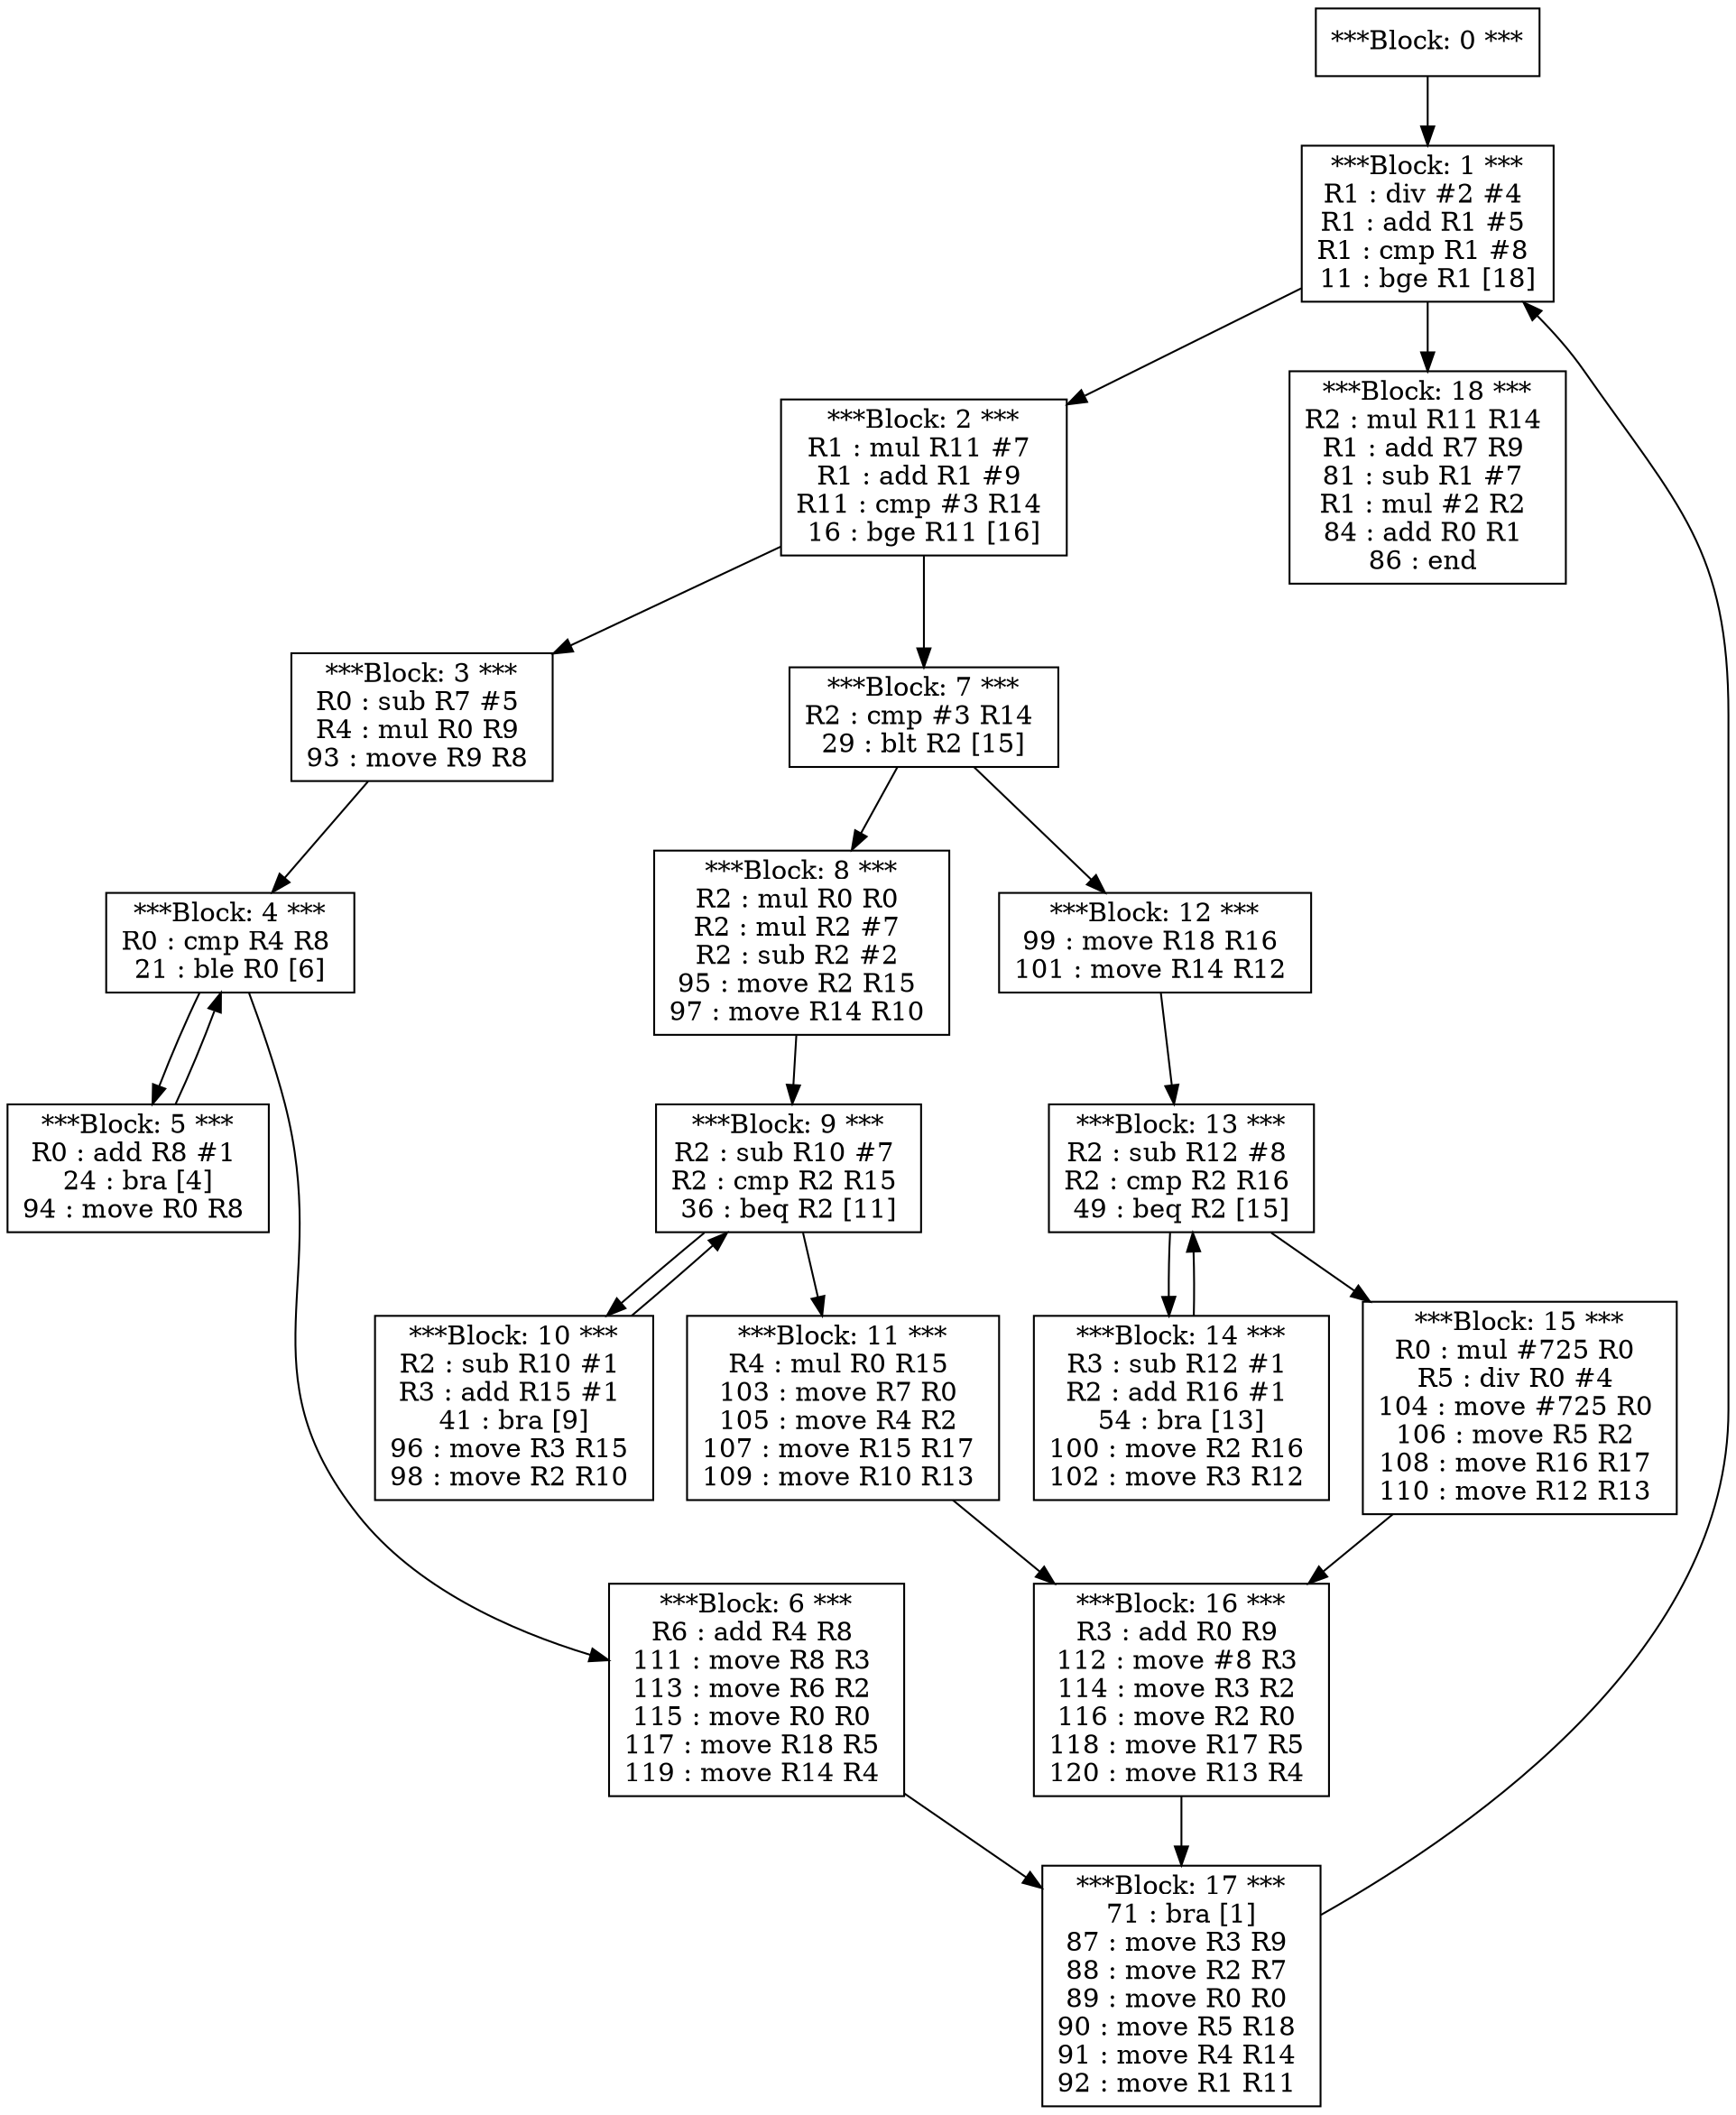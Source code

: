 digraph structs {
0 [shape=record,label="***Block: 0 ***\n"]
1 [shape=record,label="***Block: 1 ***\nR1 : div #2 #4 \nR1 : add R1 #5 \nR1 : cmp R1 #8 \n11 : bge R1 [18]\n"]
2 [shape=record,label="***Block: 2 ***\nR1 : mul R11 #7 \nR1 : add R1 #9 \nR11 : cmp #3 R14 \n16 : bge R11 [16]\n"]
3 [shape=record,label="***Block: 3 ***\nR0 : sub R7 #5 \nR4 : mul R0 R9 \n93 : move R9 R8 \n"]
4 [shape=record,label="***Block: 4 ***\nR0 : cmp R4 R8 \n21 : ble R0 [6]\n"]
5 [shape=record,label="***Block: 5 ***\nR0 : add R8 #1 \n24 : bra [4]\n94 : move R0 R8 \n"]
6 [shape=record,label="***Block: 6 ***\nR6 : add R4 R8 \n111 : move R8 R3 \n113 : move R6 R2 \n115 : move R0 R0 \n117 : move R18 R5 \n119 : move R14 R4 \n"]
17 [shape=record,label="***Block: 17 ***\n71 : bra [1]\n87 : move R3 R9 \n88 : move R2 R7 \n89 : move R0 R0 \n90 : move R5 R18 \n91 : move R4 R14 \n92 : move R1 R11 \n"]
7 [shape=record,label="***Block: 7 ***\nR2 : cmp #3 R14 \n29 : blt R2 [15]\n"]
8 [shape=record,label="***Block: 8 ***\nR2 : mul R0 R0 \nR2 : mul R2 #7 \nR2 : sub R2 #2 \n95 : move R2 R15 \n97 : move R14 R10 \n"]
9 [shape=record,label="***Block: 9 ***\nR2 : sub R10 #7 \nR2 : cmp R2 R15 \n36 : beq R2 [11]\n"]
10 [shape=record,label="***Block: 10 ***\nR2 : sub R10 #1 \nR3 : add R15 #1 \n41 : bra [9]\n96 : move R3 R15 \n98 : move R2 R10 \n"]
11 [shape=record,label="***Block: 11 ***\nR4 : mul R0 R15 \n103 : move R7 R0 \n105 : move R4 R2 \n107 : move R15 R17 \n109 : move R10 R13 \n"]
16 [shape=record,label="***Block: 16 ***\nR3 : add R0 R9 \n112 : move #8 R3 \n114 : move R3 R2 \n116 : move R2 R0 \n118 : move R17 R5 \n120 : move R13 R4 \n"]
12 [shape=record,label="***Block: 12 ***\n99 : move R18 R16 \n101 : move R14 R12 \n"]
13 [shape=record,label="***Block: 13 ***\nR2 : sub R12 #8 \nR2 : cmp R2 R16 \n49 : beq R2 [15]\n"]
14 [shape=record,label="***Block: 14 ***\nR3 : sub R12 #1 \nR2 : add R16 #1 \n54 : bra [13]\n100 : move R2 R16 \n102 : move R3 R12 \n"]
15 [shape=record,label="***Block: 15 ***\nR0 : mul #725 R0 \nR5 : div R0 #4 \n104 : move #725 R0 \n106 : move R5 R2 \n108 : move R16 R17 \n110 : move R12 R13 \n"]
18 [shape=record,label="***Block: 18 ***\nR2 : mul R11 R14 \nR1 : add R7 R9 \n81 : sub R1 #7 \nR1 : mul #2 R2 \n84 : add R0 R1 \n86 : end \n"]
0 -> 1;
1 -> 2;
2 -> 3;
3 -> 4;
4 -> 5;
5 -> 4;
4 -> 6;
6 -> 17;
17 -> 1;
2 -> 7;
7 -> 8;
8 -> 9;
9 -> 10;
10 -> 9;
9 -> 11;
11 -> 16;
16 -> 17;
7 -> 12;
12 -> 13;
13 -> 14;
14 -> 13;
13 -> 15;
15 -> 16;
1 -> 18;

}
